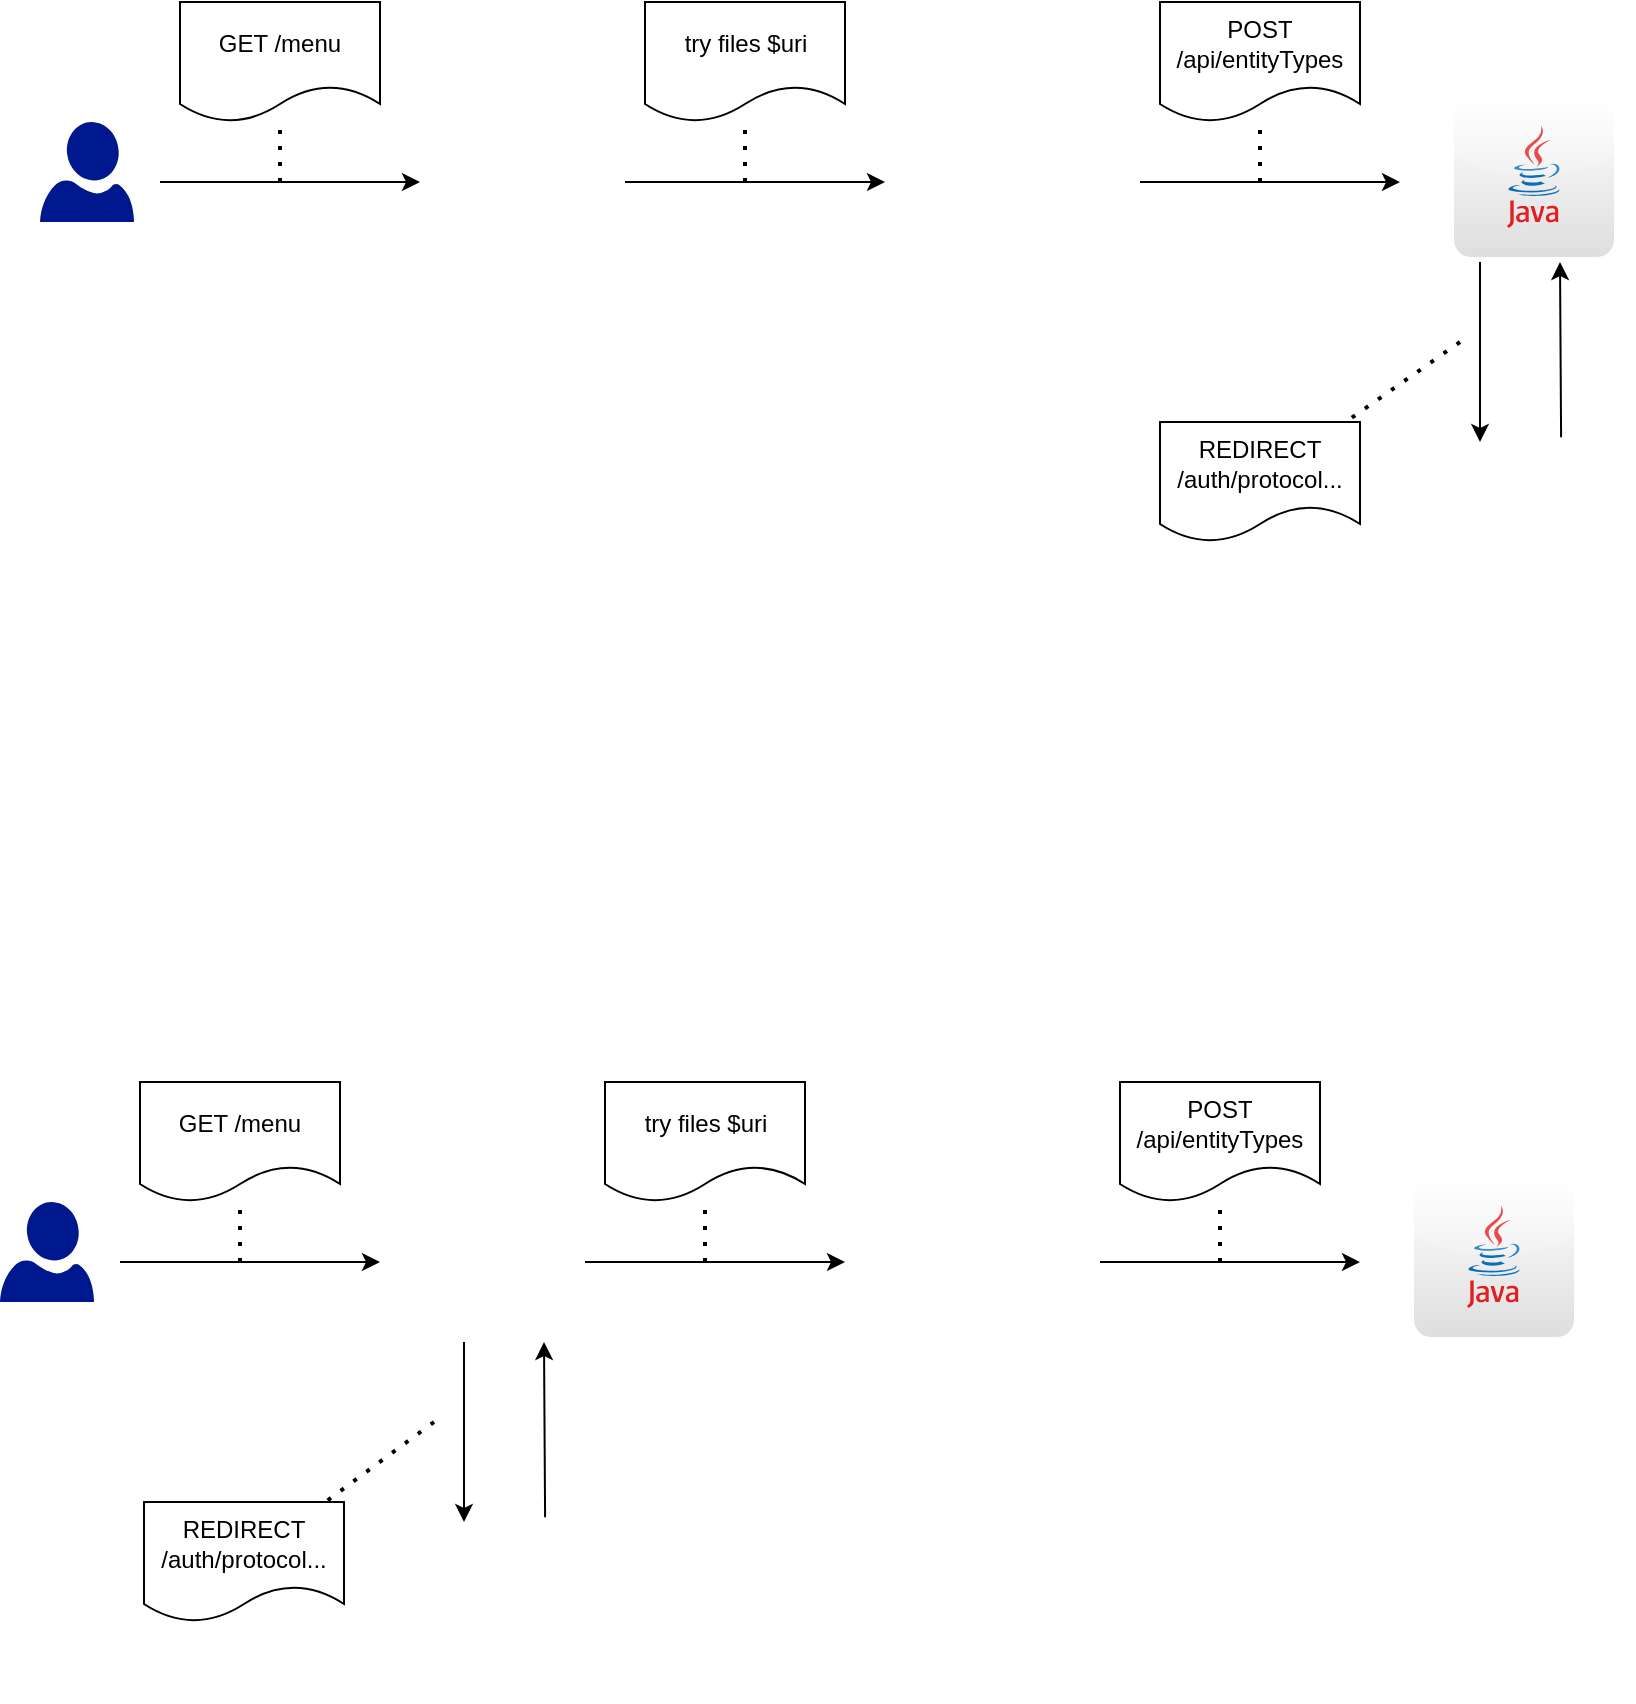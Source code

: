 <mxfile version="18.0.6" type="device"><diagram id="BfTGbQbwumCNLaZO4WZW" name="Страница 1"><mxGraphModel dx="1968" dy="1154" grid="1" gridSize="10" guides="1" tooltips="1" connect="1" arrows="1" fold="1" page="1" pageScale="1" pageWidth="827" pageHeight="1169" math="0" shadow="0"><root><mxCell id="0"/><mxCell id="1" parent="0"/><mxCell id="nyryAeRpkwspu5fnkYPJ-2" value="" style="dashed=0;outlineConnect=0;html=1;align=center;labelPosition=center;verticalLabelPosition=bottom;verticalAlign=top;shape=mxgraph.webicons.java;gradientColor=#DFDEDE" vertex="1" parent="1"><mxGeometry x="737" y="347.5" width="80" height="80" as="geometry"/></mxCell><mxCell id="nyryAeRpkwspu5fnkYPJ-5" value="" style="shape=image;verticalLabelPosition=bottom;labelBackgroundColor=default;verticalAlign=top;aspect=fixed;imageAspect=0;image=https://www.comp-web-pro.ru/wp-content/uploads/2019/05/kak-skryt-fakt-ispol-zovaniya-nginx-na-servere.png;" vertex="1" parent="1"><mxGeometry x="230" y="337.5" width="92.5" height="92.5" as="geometry"/></mxCell><mxCell id="nyryAeRpkwspu5fnkYPJ-7" value="" style="shape=image;verticalLabelPosition=bottom;labelBackgroundColor=default;verticalAlign=top;aspect=fixed;imageAspect=0;image=https://xmldatafeed.com/wp-content/uploads/2022/04/keycloak.png;" vertex="1" parent="1"><mxGeometry x="737" y="520" width="90" height="90" as="geometry"/></mxCell><mxCell id="nyryAeRpkwspu5fnkYPJ-10" value="" style="sketch=0;aspect=fixed;pointerEvents=1;shadow=0;dashed=0;html=1;strokeColor=none;labelPosition=center;verticalLabelPosition=bottom;verticalAlign=top;align=center;fillColor=#00188D;shape=mxgraph.azure.user" vertex="1" parent="1"><mxGeometry x="30" y="360" width="47" height="50" as="geometry"/></mxCell><mxCell id="nyryAeRpkwspu5fnkYPJ-13" value="GET /menu" style="shape=document;whiteSpace=wrap;html=1;boundedLbl=1;" vertex="1" parent="1"><mxGeometry x="100" y="300" width="100" height="60" as="geometry"/></mxCell><mxCell id="nyryAeRpkwspu5fnkYPJ-14" value="" style="endArrow=classic;html=1;rounded=0;" edge="1" parent="1"><mxGeometry width="50" height="50" relative="1" as="geometry"><mxPoint x="90" y="390" as="sourcePoint"/><mxPoint x="220" y="390" as="targetPoint"/></mxGeometry></mxCell><mxCell id="nyryAeRpkwspu5fnkYPJ-15" value="" style="endArrow=none;dashed=1;html=1;dashPattern=1 3;strokeWidth=2;rounded=0;" edge="1" parent="1" target="nyryAeRpkwspu5fnkYPJ-13"><mxGeometry width="50" height="50" relative="1" as="geometry"><mxPoint x="150" y="390" as="sourcePoint"/><mxPoint x="180" y="350" as="targetPoint"/></mxGeometry></mxCell><mxCell id="nyryAeRpkwspu5fnkYPJ-24" value="" style="shape=image;verticalLabelPosition=bottom;labelBackgroundColor=default;verticalAlign=top;aspect=fixed;imageAspect=0;image=https://static.vecteezy.com/system/resources/previews/002/124/981/original/blue-atom-icon-in-a-black-hexagon-vector.jpg;" vertex="1" parent="1"><mxGeometry x="470" y="337.5" width="100" height="100" as="geometry"/></mxCell><mxCell id="nyryAeRpkwspu5fnkYPJ-25" value="try files $uri" style="shape=document;whiteSpace=wrap;html=1;boundedLbl=1;" vertex="1" parent="1"><mxGeometry x="332.5" y="300" width="100" height="60" as="geometry"/></mxCell><mxCell id="nyryAeRpkwspu5fnkYPJ-26" value="" style="endArrow=classic;html=1;rounded=0;" edge="1" parent="1"><mxGeometry width="50" height="50" relative="1" as="geometry"><mxPoint x="322.5" y="390" as="sourcePoint"/><mxPoint x="452.5" y="390" as="targetPoint"/></mxGeometry></mxCell><mxCell id="nyryAeRpkwspu5fnkYPJ-27" value="" style="endArrow=none;dashed=1;html=1;dashPattern=1 3;strokeWidth=2;rounded=0;" edge="1" parent="1" target="nyryAeRpkwspu5fnkYPJ-25"><mxGeometry width="50" height="50" relative="1" as="geometry"><mxPoint x="382.5" y="390" as="sourcePoint"/><mxPoint x="412.5" y="350" as="targetPoint"/></mxGeometry></mxCell><mxCell id="nyryAeRpkwspu5fnkYPJ-28" value="POST /api/entityTypes" style="shape=document;whiteSpace=wrap;html=1;boundedLbl=1;" vertex="1" parent="1"><mxGeometry x="590" y="300" width="100" height="60" as="geometry"/></mxCell><mxCell id="nyryAeRpkwspu5fnkYPJ-29" value="" style="endArrow=classic;html=1;rounded=0;" edge="1" parent="1"><mxGeometry width="50" height="50" relative="1" as="geometry"><mxPoint x="580" y="390" as="sourcePoint"/><mxPoint x="710" y="390" as="targetPoint"/></mxGeometry></mxCell><mxCell id="nyryAeRpkwspu5fnkYPJ-30" value="" style="endArrow=none;dashed=1;html=1;dashPattern=1 3;strokeWidth=2;rounded=0;" edge="1" parent="1" target="nyryAeRpkwspu5fnkYPJ-28"><mxGeometry width="50" height="50" relative="1" as="geometry"><mxPoint x="640" y="390" as="sourcePoint"/><mxPoint x="670" y="350" as="targetPoint"/></mxGeometry></mxCell><mxCell id="nyryAeRpkwspu5fnkYPJ-36" value="REDIRECT /auth/protocol..." style="shape=document;whiteSpace=wrap;html=1;boundedLbl=1;" vertex="1" parent="1"><mxGeometry x="590" y="510" width="100" height="60" as="geometry"/></mxCell><mxCell id="nyryAeRpkwspu5fnkYPJ-37" value="" style="endArrow=classic;html=1;rounded=0;" edge="1" parent="1"><mxGeometry width="50" height="50" relative="1" as="geometry"><mxPoint x="750" y="430" as="sourcePoint"/><mxPoint x="750" y="520" as="targetPoint"/></mxGeometry></mxCell><mxCell id="nyryAeRpkwspu5fnkYPJ-38" value="" style="endArrow=none;dashed=1;html=1;dashPattern=1 3;strokeWidth=2;rounded=0;" edge="1" parent="1" target="nyryAeRpkwspu5fnkYPJ-36"><mxGeometry width="50" height="50" relative="1" as="geometry"><mxPoint x="740" y="470" as="sourcePoint"/><mxPoint x="1180" y="352.5" as="targetPoint"/></mxGeometry></mxCell><mxCell id="nyryAeRpkwspu5fnkYPJ-39" value="" style="endArrow=classic;html=1;rounded=0;exitX=0.595;exitY=-0.027;exitDx=0;exitDy=0;exitPerimeter=0;" edge="1" parent="1" source="nyryAeRpkwspu5fnkYPJ-7"><mxGeometry width="50" height="50" relative="1" as="geometry"><mxPoint x="820" y="510" as="sourcePoint"/><mxPoint x="790" y="430" as="targetPoint"/></mxGeometry></mxCell><mxCell id="nyryAeRpkwspu5fnkYPJ-40" value="" style="dashed=0;outlineConnect=0;html=1;align=center;labelPosition=center;verticalLabelPosition=bottom;verticalAlign=top;shape=mxgraph.webicons.java;gradientColor=#DFDEDE" vertex="1" parent="1"><mxGeometry x="717" y="887.5" width="80" height="80" as="geometry"/></mxCell><mxCell id="nyryAeRpkwspu5fnkYPJ-41" value="" style="shape=image;verticalLabelPosition=bottom;labelBackgroundColor=default;verticalAlign=top;aspect=fixed;imageAspect=0;image=https://www.comp-web-pro.ru/wp-content/uploads/2019/05/kak-skryt-fakt-ispol-zovaniya-nginx-na-servere.png;" vertex="1" parent="1"><mxGeometry x="210" y="877.5" width="92.5" height="92.5" as="geometry"/></mxCell><mxCell id="nyryAeRpkwspu5fnkYPJ-43" value="" style="sketch=0;aspect=fixed;pointerEvents=1;shadow=0;dashed=0;html=1;strokeColor=none;labelPosition=center;verticalLabelPosition=bottom;verticalAlign=top;align=center;fillColor=#00188D;shape=mxgraph.azure.user" vertex="1" parent="1"><mxGeometry x="10" y="900" width="47" height="50" as="geometry"/></mxCell><mxCell id="nyryAeRpkwspu5fnkYPJ-44" value="GET /menu" style="shape=document;whiteSpace=wrap;html=1;boundedLbl=1;" vertex="1" parent="1"><mxGeometry x="80" y="840" width="100" height="60" as="geometry"/></mxCell><mxCell id="nyryAeRpkwspu5fnkYPJ-45" value="" style="endArrow=classic;html=1;rounded=0;" edge="1" parent="1"><mxGeometry width="50" height="50" relative="1" as="geometry"><mxPoint x="70.0" y="930" as="sourcePoint"/><mxPoint x="200.0" y="930" as="targetPoint"/></mxGeometry></mxCell><mxCell id="nyryAeRpkwspu5fnkYPJ-46" value="" style="endArrow=none;dashed=1;html=1;dashPattern=1 3;strokeWidth=2;rounded=0;" edge="1" parent="1" target="nyryAeRpkwspu5fnkYPJ-44"><mxGeometry width="50" height="50" relative="1" as="geometry"><mxPoint x="130.0" y="930" as="sourcePoint"/><mxPoint x="160" y="890" as="targetPoint"/></mxGeometry></mxCell><mxCell id="nyryAeRpkwspu5fnkYPJ-47" value="" style="shape=image;verticalLabelPosition=bottom;labelBackgroundColor=default;verticalAlign=top;aspect=fixed;imageAspect=0;image=https://static.vecteezy.com/system/resources/previews/002/124/981/original/blue-atom-icon-in-a-black-hexagon-vector.jpg;" vertex="1" parent="1"><mxGeometry x="450" y="877.5" width="100" height="100" as="geometry"/></mxCell><mxCell id="nyryAeRpkwspu5fnkYPJ-48" value="try files $uri" style="shape=document;whiteSpace=wrap;html=1;boundedLbl=1;" vertex="1" parent="1"><mxGeometry x="312.5" y="840" width="100" height="60" as="geometry"/></mxCell><mxCell id="nyryAeRpkwspu5fnkYPJ-49" value="" style="endArrow=classic;html=1;rounded=0;" edge="1" parent="1"><mxGeometry width="50" height="50" relative="1" as="geometry"><mxPoint x="302.5" y="930" as="sourcePoint"/><mxPoint x="432.5" y="930" as="targetPoint"/></mxGeometry></mxCell><mxCell id="nyryAeRpkwspu5fnkYPJ-50" value="" style="endArrow=none;dashed=1;html=1;dashPattern=1 3;strokeWidth=2;rounded=0;" edge="1" parent="1" target="nyryAeRpkwspu5fnkYPJ-48"><mxGeometry width="50" height="50" relative="1" as="geometry"><mxPoint x="362.5" y="930" as="sourcePoint"/><mxPoint x="392.5" y="890" as="targetPoint"/></mxGeometry></mxCell><mxCell id="nyryAeRpkwspu5fnkYPJ-51" value="POST /api/entityTypes" style="shape=document;whiteSpace=wrap;html=1;boundedLbl=1;" vertex="1" parent="1"><mxGeometry x="570" y="840" width="100" height="60" as="geometry"/></mxCell><mxCell id="nyryAeRpkwspu5fnkYPJ-52" value="" style="endArrow=classic;html=1;rounded=0;" edge="1" parent="1"><mxGeometry width="50" height="50" relative="1" as="geometry"><mxPoint x="560" y="930" as="sourcePoint"/><mxPoint x="690" y="930" as="targetPoint"/></mxGeometry></mxCell><mxCell id="nyryAeRpkwspu5fnkYPJ-53" value="" style="endArrow=none;dashed=1;html=1;dashPattern=1 3;strokeWidth=2;rounded=0;" edge="1" parent="1" target="nyryAeRpkwspu5fnkYPJ-51"><mxGeometry width="50" height="50" relative="1" as="geometry"><mxPoint x="620" y="930" as="sourcePoint"/><mxPoint x="650" y="890" as="targetPoint"/></mxGeometry></mxCell><mxCell id="nyryAeRpkwspu5fnkYPJ-58" value="" style="shape=image;verticalLabelPosition=bottom;labelBackgroundColor=default;verticalAlign=top;aspect=fixed;imageAspect=0;image=https://xmldatafeed.com/wp-content/uploads/2022/04/keycloak.png;" vertex="1" parent="1"><mxGeometry x="229" y="1060" width="90" height="90" as="geometry"/></mxCell><mxCell id="nyryAeRpkwspu5fnkYPJ-59" value="REDIRECT /auth/protocol..." style="shape=document;whiteSpace=wrap;html=1;boundedLbl=1;" vertex="1" parent="1"><mxGeometry x="82" y="1050" width="100" height="60" as="geometry"/></mxCell><mxCell id="nyryAeRpkwspu5fnkYPJ-60" value="" style="endArrow=classic;html=1;rounded=0;" edge="1" parent="1"><mxGeometry width="50" height="50" relative="1" as="geometry"><mxPoint x="242" y="970.0" as="sourcePoint"/><mxPoint x="242" y="1060.0" as="targetPoint"/></mxGeometry></mxCell><mxCell id="nyryAeRpkwspu5fnkYPJ-61" value="" style="endArrow=none;dashed=1;html=1;dashPattern=1 3;strokeWidth=2;rounded=0;" edge="1" parent="1" target="nyryAeRpkwspu5fnkYPJ-59"><mxGeometry width="50" height="50" relative="1" as="geometry"><mxPoint x="227" y="1010.0" as="sourcePoint"/><mxPoint x="672" y="892.5" as="targetPoint"/></mxGeometry></mxCell><mxCell id="nyryAeRpkwspu5fnkYPJ-62" value="" style="endArrow=classic;html=1;rounded=0;exitX=0.595;exitY=-0.027;exitDx=0;exitDy=0;exitPerimeter=0;" edge="1" parent="1" source="nyryAeRpkwspu5fnkYPJ-58"><mxGeometry width="50" height="50" relative="1" as="geometry"><mxPoint x="312" y="1050" as="sourcePoint"/><mxPoint x="282" y="970.0" as="targetPoint"/></mxGeometry></mxCell></root></mxGraphModel></diagram></mxfile>